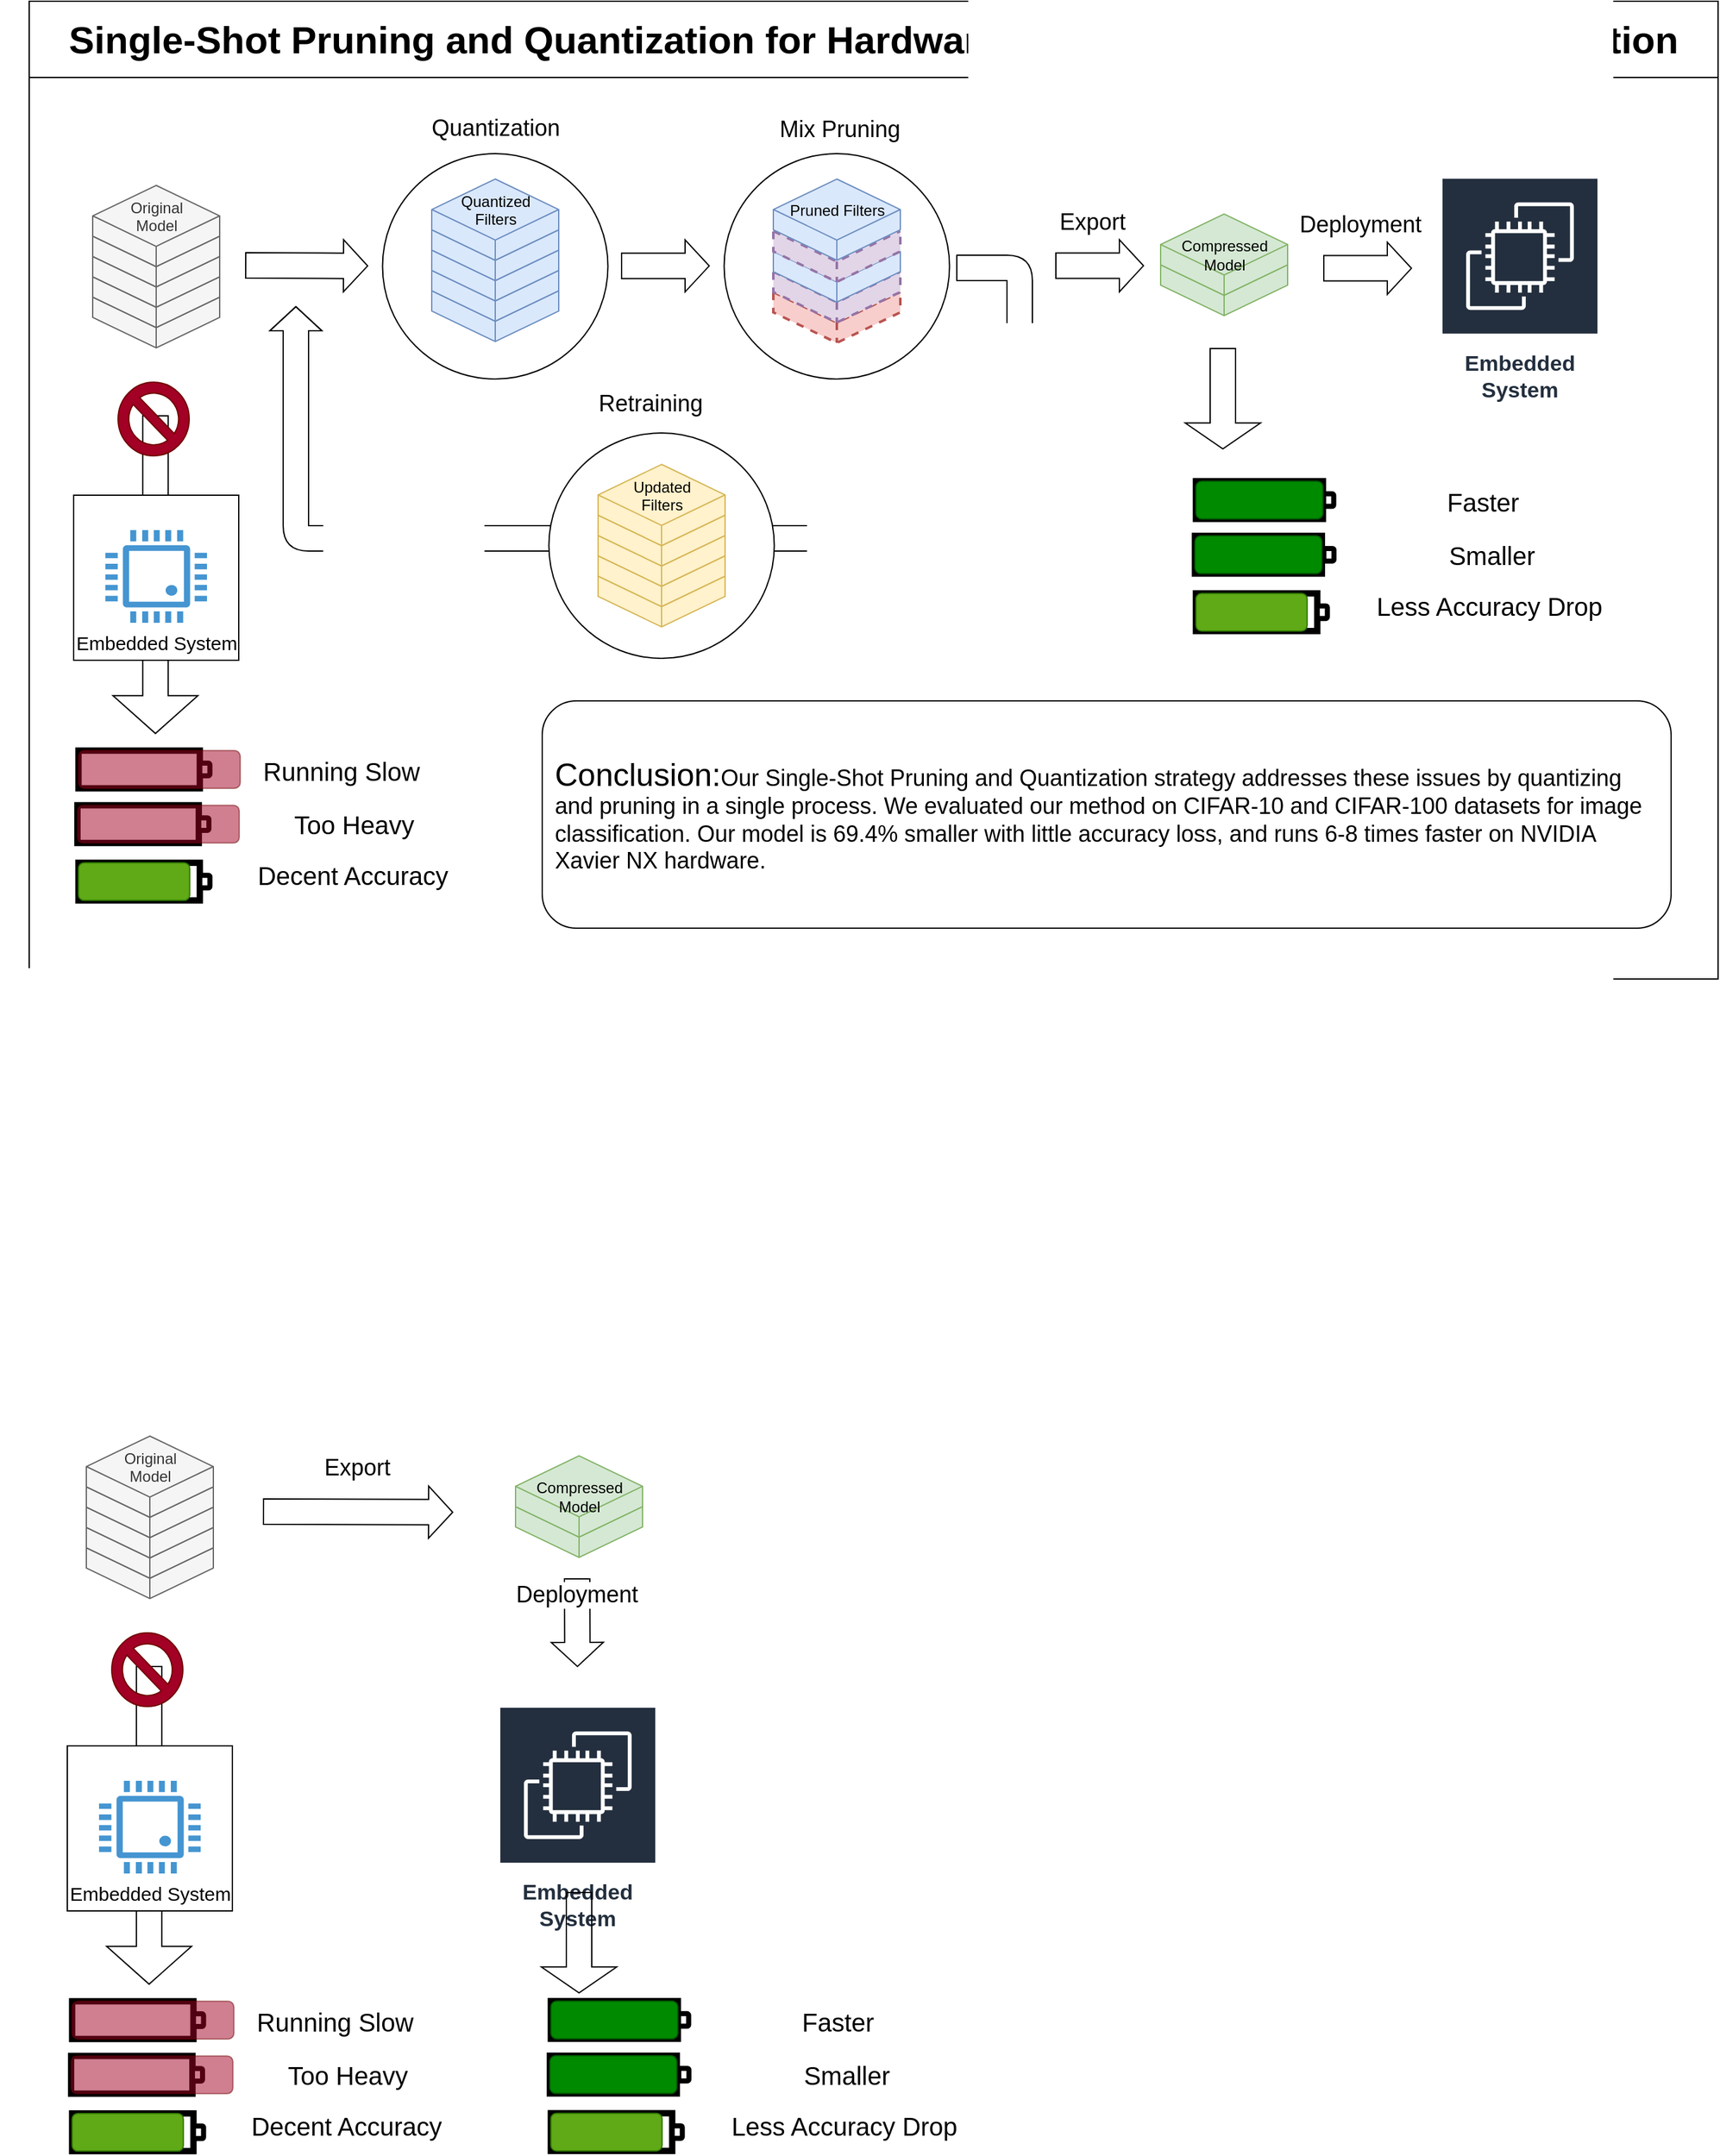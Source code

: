 <mxfile version="24.0.2" type="github">
  <diagram name="第 1 页" id="9iZRizX3N21t1pR2slK-">
    <mxGraphModel dx="2074" dy="1098" grid="1" gridSize="10" guides="1" tooltips="1" connect="1" arrows="1" fold="1" page="1" pageScale="1" pageWidth="827" pageHeight="1169" math="0" shadow="0">
      <root>
        <mxCell id="0" />
        <mxCell id="1" parent="0" />
        <mxCell id="0Aem7aCA6XUBFZICTMyG-1" value="&lt;font style=&quot;font-size: 30px;&quot;&gt;Single-Shot Pruning and Quantization for Hardware-friendly Neural Network Acceleration&lt;/font&gt;" style="swimlane;whiteSpace=wrap;html=1;startSize=60;" parent="1" vertex="1">
          <mxGeometry x="60" y="90" width="1330" height="770" as="geometry" />
        </mxCell>
        <mxCell id="0Aem7aCA6XUBFZICTMyG-242" value="" style="group" parent="0Aem7aCA6XUBFZICTMyG-1" vertex="1" connectable="0">
          <mxGeometry x="35" y="388" width="250" height="130" as="geometry" />
        </mxCell>
        <mxCell id="0Aem7aCA6XUBFZICTMyG-243" value="" style="shape=flexArrow;endArrow=classic;html=1;rounded=0;width=20;endWidth=45.882;endSize=9.588;" parent="0Aem7aCA6XUBFZICTMyG-242" edge="1">
          <mxGeometry width="50" height="50" relative="1" as="geometry">
            <mxPoint x="64.41" y="-62" as="sourcePoint" />
            <mxPoint x="64.41" y="189.176" as="targetPoint" />
          </mxGeometry>
        </mxCell>
        <mxCell id="0Aem7aCA6XUBFZICTMyG-241" value="" style="whiteSpace=wrap;html=1;aspect=fixed;" parent="0Aem7aCA6XUBFZICTMyG-242" vertex="1">
          <mxGeometry y="1" width="130" height="130" as="geometry" />
        </mxCell>
        <mxCell id="0Aem7aCA6XUBFZICTMyG-240" value="" style="pointerEvents=1;shadow=0;dashed=0;html=1;strokeColor=none;fillColor=#4495D1;labelPosition=center;verticalLabelPosition=bottom;verticalAlign=top;align=center;outlineConnect=0;shape=mxgraph.veeam.cpu;" parent="0Aem7aCA6XUBFZICTMyG-242" vertex="1">
          <mxGeometry x="25" y="28.5" width="80" height="73" as="geometry" />
        </mxCell>
        <mxCell id="NZ67qQm1h700fGDju7iO-1" value="&lt;font style=&quot;font-size: 15px;&quot;&gt;Embedded System&lt;/font&gt;" style="text;html=1;strokeColor=none;fillColor=none;align=center;verticalAlign=middle;whiteSpace=wrap;rounded=0;" parent="0Aem7aCA6XUBFZICTMyG-242" vertex="1">
          <mxGeometry x="-52.5" y="101.5" width="235" height="30" as="geometry" />
        </mxCell>
        <mxCell id="0Aem7aCA6XUBFZICTMyG-78" value="" style="ellipse;whiteSpace=wrap;html=1;aspect=fixed;" parent="0Aem7aCA6XUBFZICTMyG-1" vertex="1">
          <mxGeometry x="547.25" y="120" width="177.5" height="177.5" as="geometry" />
        </mxCell>
        <mxCell id="0Aem7aCA6XUBFZICTMyG-71" value="" style="html=1;shape=mxgraph.basic.isocube;isoAngle=15;fillColor=#f8cecc;strokeColor=#b85450;strokeWidth=2;dashed=1;" parent="0Aem7aCA6XUBFZICTMyG-1" vertex="1">
          <mxGeometry x="586" y="205" width="100" height="64" as="geometry" />
        </mxCell>
        <mxCell id="0Aem7aCA6XUBFZICTMyG-72" style="edgeStyle=orthogonalEdgeStyle;rounded=0;orthogonalLoop=1;jettySize=auto;html=1;exitX=0.5;exitY=1;exitDx=0;exitDy=0;exitPerimeter=0;fillColor=#dae8fc;strokeColor=#6c8ebf;" parent="0Aem7aCA6XUBFZICTMyG-1" source="0Aem7aCA6XUBFZICTMyG-71" target="0Aem7aCA6XUBFZICTMyG-71" edge="1">
          <mxGeometry relative="1" as="geometry" />
        </mxCell>
        <mxCell id="0Aem7aCA6XUBFZICTMyG-73" value="" style="html=1;shape=mxgraph.basic.isocube;isoAngle=15;fillColor=#e1d5e7;strokeColor=#9673a6;dashed=1;strokeWidth=2;" parent="0Aem7aCA6XUBFZICTMyG-1" vertex="1">
          <mxGeometry x="586" y="189" width="100" height="64" as="geometry" />
        </mxCell>
        <mxCell id="0Aem7aCA6XUBFZICTMyG-74" value="" style="html=1;shape=mxgraph.basic.isocube;isoAngle=15;fillColor=#dae8fc;strokeColor=#6c8ebf;" parent="0Aem7aCA6XUBFZICTMyG-1" vertex="1">
          <mxGeometry x="586" y="173" width="100" height="64" as="geometry" />
        </mxCell>
        <mxCell id="0Aem7aCA6XUBFZICTMyG-75" value="" style="html=1;shape=mxgraph.basic.isocube;isoAngle=15;fillColor=#e1d5e7;strokeColor=#9673a6;dashed=1;strokeWidth=2;" parent="0Aem7aCA6XUBFZICTMyG-1" vertex="1">
          <mxGeometry x="586" y="157" width="100" height="64" as="geometry" />
        </mxCell>
        <mxCell id="0Aem7aCA6XUBFZICTMyG-76" value="&lt;font color=&quot;#000000&quot;&gt;Pruned Filters&lt;br&gt;&lt;br&gt;&lt;/font&gt;" style="html=1;shape=mxgraph.basic.isocube;isoAngle=15;fillColor=#dae8fc;strokeColor=#6c8ebf;" parent="0Aem7aCA6XUBFZICTMyG-1" vertex="1">
          <mxGeometry x="586" y="140" width="100" height="64" as="geometry" />
        </mxCell>
        <mxCell id="0Aem7aCA6XUBFZICTMyG-77" value="" style="shape=flexArrow;endArrow=classic;html=1;rounded=0;width=20;" parent="0Aem7aCA6XUBFZICTMyG-1" edge="1">
          <mxGeometry width="50" height="50" relative="1" as="geometry">
            <mxPoint x="170" y="208" as="sourcePoint" />
            <mxPoint x="267" y="208.41" as="targetPoint" />
          </mxGeometry>
        </mxCell>
        <mxCell id="0Aem7aCA6XUBFZICTMyG-92" value="&lt;font style=&quot;font-size: 18px;&quot;&gt;Quantization&lt;/font&gt;" style="edgeLabel;html=1;align=center;verticalAlign=middle;resizable=0;points=[];" parent="0Aem7aCA6XUBFZICTMyG-77" vertex="1" connectable="0">
          <mxGeometry x="0.084" y="5" relative="1" as="geometry">
            <mxPoint x="144" y="-103" as="offset" />
          </mxGeometry>
        </mxCell>
        <mxCell id="0Aem7aCA6XUBFZICTMyG-79" value="" style="shape=flexArrow;endArrow=classic;html=1;rounded=0;width=20;" parent="0Aem7aCA6XUBFZICTMyG-1" edge="1">
          <mxGeometry width="50" height="50" relative="1" as="geometry">
            <mxPoint x="466" y="208.41" as="sourcePoint" />
            <mxPoint x="536" y="208.41" as="targetPoint" />
          </mxGeometry>
        </mxCell>
        <mxCell id="0Aem7aCA6XUBFZICTMyG-93" value="&lt;font style=&quot;font-size: 18px;&quot;&gt;Mix Pruning&lt;/font&gt;" style="edgeLabel;html=1;align=center;verticalAlign=middle;resizable=0;points=[];" parent="0Aem7aCA6XUBFZICTMyG-79" vertex="1" connectable="0">
          <mxGeometry x="-0.422" y="6" relative="1" as="geometry">
            <mxPoint x="152" y="-102" as="offset" />
          </mxGeometry>
        </mxCell>
        <mxCell id="0Aem7aCA6XUBFZICTMyG-81" value="" style="group" parent="0Aem7aCA6XUBFZICTMyG-1" vertex="1" connectable="0">
          <mxGeometry x="973" y="152" width="100" height="128" as="geometry" />
        </mxCell>
        <mxCell id="0Aem7aCA6XUBFZICTMyG-83" style="edgeStyle=orthogonalEdgeStyle;rounded=0;orthogonalLoop=1;jettySize=auto;html=1;exitX=0.5;exitY=1;exitDx=0;exitDy=0;exitPerimeter=0;fillColor=#d5e8d4;strokeColor=#82b366;" parent="0Aem7aCA6XUBFZICTMyG-81" edge="1">
          <mxGeometry relative="1" as="geometry">
            <mxPoint x="-32" y="111.55" as="sourcePoint" />
            <mxPoint x="-32" y="111.55" as="targetPoint" />
          </mxGeometry>
        </mxCell>
        <mxCell id="0Aem7aCA6XUBFZICTMyG-84" value="" style="html=1;shape=mxgraph.basic.isocube;isoAngle=15;fillColor=#d5e8d4;strokeColor=#82b366;" parent="0Aem7aCA6XUBFZICTMyG-81" vertex="1">
          <mxGeometry x="-82" y="31.55" width="100" height="64" as="geometry" />
        </mxCell>
        <mxCell id="0Aem7aCA6XUBFZICTMyG-85" value="&lt;font color=&quot;#000000&quot;&gt;Compressed&lt;br&gt;Model&lt;/font&gt;" style="html=1;shape=mxgraph.basic.isocube;isoAngle=15;fillColor=#d5e8d4;strokeColor=#82b366;" parent="0Aem7aCA6XUBFZICTMyG-81" vertex="1">
          <mxGeometry x="-82" y="15.55" width="100" height="64" as="geometry" />
        </mxCell>
        <mxCell id="0Aem7aCA6XUBFZICTMyG-90" value="" style="endArrow=classic;html=1;rounded=1;shape=flexArrow;strokeWidth=1;width=20;" parent="0Aem7aCA6XUBFZICTMyG-1" edge="1">
          <mxGeometry width="50" height="50" relative="1" as="geometry">
            <mxPoint x="730" y="210" as="sourcePoint" />
            <mxPoint x="210" y="240" as="targetPoint" />
            <Array as="points">
              <mxPoint x="780" y="210" />
              <mxPoint x="780" y="423" />
              <mxPoint x="510" y="423" />
              <mxPoint x="210" y="423" />
            </Array>
          </mxGeometry>
        </mxCell>
        <mxCell id="0Aem7aCA6XUBFZICTMyG-95" value="&lt;font style=&quot;font-size: 18px;&quot;&gt;Retraining&lt;/font&gt;" style="edgeLabel;html=1;align=center;verticalAlign=middle;resizable=0;points=[];" parent="0Aem7aCA6XUBFZICTMyG-90" vertex="1" connectable="0">
          <mxGeometry x="0.097" y="-5" relative="1" as="geometry">
            <mxPoint x="3" y="-101" as="offset" />
          </mxGeometry>
        </mxCell>
        <mxCell id="0Aem7aCA6XUBFZICTMyG-97" value="&lt;font style=&quot;font-size: 17px;&quot;&gt;Embedded System&lt;/font&gt;" style="sketch=0;outlineConnect=0;fontColor=#232F3E;gradientColor=none;strokeColor=#ffffff;fillColor=#232F3E;dashed=0;verticalLabelPosition=middle;verticalAlign=bottom;align=center;html=1;whiteSpace=wrap;fontSize=10;fontStyle=1;spacing=3;shape=mxgraph.aws4.productIcon;prIcon=mxgraph.aws4.ec2;" parent="0Aem7aCA6XUBFZICTMyG-1" vertex="1">
          <mxGeometry x="1112" y="138.75" width="124" height="181.25" as="geometry" />
        </mxCell>
        <mxCell id="0Aem7aCA6XUBFZICTMyG-113" value="" style="group" parent="0Aem7aCA6XUBFZICTMyG-1" vertex="1" connectable="0">
          <mxGeometry x="404" y="551" width="889" height="179" as="geometry" />
        </mxCell>
        <mxCell id="0Aem7aCA6XUBFZICTMyG-110" value="" style="rounded=1;whiteSpace=wrap;html=1;" parent="0Aem7aCA6XUBFZICTMyG-113" vertex="1">
          <mxGeometry width="889" height="179" as="geometry" />
        </mxCell>
        <mxCell id="0Aem7aCA6XUBFZICTMyG-112" value="&lt;div style=&quot;text-align: left;&quot;&gt;&lt;font style=&quot;background-color: initial; font-size: 25px;&quot;&gt;Conclusion:&lt;/font&gt;&lt;font style=&quot;background-color: initial;&quot;&gt;&lt;font style=&quot;font-size: 18px;&quot;&gt;Our Single-Shot Pruning and Quantization strategy addresses these issues by quantizing and pruning in a single process. We evaluated our method on CIFAR-10 and CIFAR-100 datasets for image classification. Our model is 69.4% smaller with little accuracy loss, and runs 6-8 times faster on NVIDIA Xavier NX hardware.&lt;/font&gt;&lt;/font&gt;&lt;/div&gt;" style="text;html=1;strokeColor=none;fillColor=none;align=center;verticalAlign=middle;whiteSpace=wrap;rounded=0;labelPosition=center;verticalLabelPosition=middle;spacing=2;" parent="0Aem7aCA6XUBFZICTMyG-113" vertex="1">
          <mxGeometry x="9" y="11.188" width="871" height="156.625" as="geometry" />
        </mxCell>
        <mxCell id="0Aem7aCA6XUBFZICTMyG-115" value="" style="group" parent="0Aem7aCA6XUBFZICTMyG-1" vertex="1" connectable="0">
          <mxGeometry x="278.25" y="120" width="177.5" height="177.5" as="geometry" />
        </mxCell>
        <mxCell id="0Aem7aCA6XUBFZICTMyG-38" value="" style="ellipse;whiteSpace=wrap;html=1;aspect=fixed;" parent="0Aem7aCA6XUBFZICTMyG-115" vertex="1">
          <mxGeometry width="177.5" height="177.5" as="geometry" />
        </mxCell>
        <mxCell id="0Aem7aCA6XUBFZICTMyG-65" value="" style="html=1;shape=mxgraph.basic.isocube;isoAngle=15;fillColor=#dae8fc;strokeColor=#6c8ebf;" parent="0Aem7aCA6XUBFZICTMyG-115" vertex="1">
          <mxGeometry x="38.75" y="84" width="100" height="64" as="geometry" />
        </mxCell>
        <mxCell id="0Aem7aCA6XUBFZICTMyG-66" style="edgeStyle=orthogonalEdgeStyle;rounded=0;orthogonalLoop=1;jettySize=auto;html=1;exitX=0.5;exitY=1;exitDx=0;exitDy=0;exitPerimeter=0;fillColor=#dae8fc;strokeColor=#6c8ebf;" parent="0Aem7aCA6XUBFZICTMyG-115" source="0Aem7aCA6XUBFZICTMyG-65" target="0Aem7aCA6XUBFZICTMyG-65" edge="1">
          <mxGeometry relative="1" as="geometry" />
        </mxCell>
        <mxCell id="0Aem7aCA6XUBFZICTMyG-67" value="" style="html=1;shape=mxgraph.basic.isocube;isoAngle=15;fillColor=#dae8fc;strokeColor=#6c8ebf;" parent="0Aem7aCA6XUBFZICTMyG-115" vertex="1">
          <mxGeometry x="38.75" y="68" width="100" height="64" as="geometry" />
        </mxCell>
        <mxCell id="0Aem7aCA6XUBFZICTMyG-68" value="" style="html=1;shape=mxgraph.basic.isocube;isoAngle=15;fillColor=#dae8fc;strokeColor=#6c8ebf;" parent="0Aem7aCA6XUBFZICTMyG-115" vertex="1">
          <mxGeometry x="38.75" y="52" width="100" height="64" as="geometry" />
        </mxCell>
        <mxCell id="0Aem7aCA6XUBFZICTMyG-69" value="" style="html=1;shape=mxgraph.basic.isocube;isoAngle=15;fillColor=#dae8fc;strokeColor=#6c8ebf;" parent="0Aem7aCA6XUBFZICTMyG-115" vertex="1">
          <mxGeometry x="38.75" y="36" width="100" height="64" as="geometry" />
        </mxCell>
        <mxCell id="0Aem7aCA6XUBFZICTMyG-70" value="&lt;font color=&quot;#000000&quot;&gt;Quantized&lt;br&gt;Filters&lt;br&gt;&lt;br&gt;&lt;/font&gt;" style="html=1;shape=mxgraph.basic.isocube;isoAngle=15;fillColor=#dae8fc;strokeColor=#6c8ebf;" parent="0Aem7aCA6XUBFZICTMyG-115" vertex="1">
          <mxGeometry x="38.75" y="20" width="100" height="64" as="geometry" />
        </mxCell>
        <mxCell id="0Aem7aCA6XUBFZICTMyG-131" value="" style="group;fontColor=#333333;fillColor=none;strokeColor=none;" parent="0Aem7aCA6XUBFZICTMyG-1" vertex="1" connectable="0">
          <mxGeometry x="50" y="145" width="100" height="128" as="geometry" />
        </mxCell>
        <mxCell id="0Aem7aCA6XUBFZICTMyG-132" value="" style="html=1;shape=mxgraph.basic.isocube;isoAngle=15;fontColor=#333333;fillColor=#f5f5f5;strokeColor=#666666;" parent="0Aem7aCA6XUBFZICTMyG-131" vertex="1">
          <mxGeometry y="64" width="100" height="64" as="geometry" />
        </mxCell>
        <mxCell id="0Aem7aCA6XUBFZICTMyG-133" style="edgeStyle=orthogonalEdgeStyle;rounded=0;orthogonalLoop=1;jettySize=auto;html=1;exitX=0.5;exitY=1;exitDx=0;exitDy=0;exitPerimeter=0;fontColor=#000000;fillColor=#f5f5f5;strokeColor=#666666;" parent="0Aem7aCA6XUBFZICTMyG-131" source="0Aem7aCA6XUBFZICTMyG-132" target="0Aem7aCA6XUBFZICTMyG-132" edge="1">
          <mxGeometry relative="1" as="geometry" />
        </mxCell>
        <mxCell id="0Aem7aCA6XUBFZICTMyG-134" value="" style="html=1;shape=mxgraph.basic.isocube;isoAngle=15;fontColor=#333333;fillColor=#f5f5f5;strokeColor=#666666;" parent="0Aem7aCA6XUBFZICTMyG-131" vertex="1">
          <mxGeometry y="48" width="100" height="64" as="geometry" />
        </mxCell>
        <mxCell id="0Aem7aCA6XUBFZICTMyG-135" value="" style="html=1;shape=mxgraph.basic.isocube;isoAngle=15;fontColor=#333333;fillColor=#f5f5f5;strokeColor=#666666;" parent="0Aem7aCA6XUBFZICTMyG-131" vertex="1">
          <mxGeometry y="32" width="100" height="64" as="geometry" />
        </mxCell>
        <mxCell id="0Aem7aCA6XUBFZICTMyG-136" value="" style="html=1;shape=mxgraph.basic.isocube;isoAngle=15;fontColor=#333333;fillColor=#f5f5f5;strokeColor=#666666;" parent="0Aem7aCA6XUBFZICTMyG-131" vertex="1">
          <mxGeometry y="16" width="100" height="64" as="geometry" />
        </mxCell>
        <mxCell id="0Aem7aCA6XUBFZICTMyG-137" value="Original&lt;br&gt;Model&lt;br&gt;&lt;br&gt;" style="html=1;shape=mxgraph.basic.isocube;isoAngle=15;fontColor=#333333;fillColor=#f5f5f5;strokeColor=#666666;" parent="0Aem7aCA6XUBFZICTMyG-131" vertex="1">
          <mxGeometry width="100" height="64" as="geometry" />
        </mxCell>
        <mxCell id="0Aem7aCA6XUBFZICTMyG-153" value="" style="shape=flexArrow;endArrow=classic;html=1;rounded=0;width=20;" parent="0Aem7aCA6XUBFZICTMyG-1" edge="1">
          <mxGeometry width="50" height="50" relative="1" as="geometry">
            <mxPoint x="808" y="208.29" as="sourcePoint" />
            <mxPoint x="878" y="208.29" as="targetPoint" />
          </mxGeometry>
        </mxCell>
        <mxCell id="0Aem7aCA6XUBFZICTMyG-157" value="&lt;font style=&quot;font-size: 18px;&quot;&gt;Export&lt;/font&gt;" style="edgeLabel;html=1;align=center;verticalAlign=middle;resizable=0;points=[];" parent="0Aem7aCA6XUBFZICTMyG-153" vertex="1" connectable="0">
          <mxGeometry x="0.11" y="9" relative="1" as="geometry">
            <mxPoint x="-10" y="-26" as="offset" />
          </mxGeometry>
        </mxCell>
        <mxCell id="0Aem7aCA6XUBFZICTMyG-197" value="" style="group" parent="0Aem7aCA6XUBFZICTMyG-1" vertex="1" connectable="0">
          <mxGeometry x="38" y="590.16" width="310" height="118" as="geometry" />
        </mxCell>
        <mxCell id="0Aem7aCA6XUBFZICTMyG-189" value="" style="group" parent="0Aem7aCA6XUBFZICTMyG-197" vertex="1" connectable="0">
          <mxGeometry y="43.044" width="167.204" height="29.686" as="geometry" />
        </mxCell>
        <mxCell id="0Aem7aCA6XUBFZICTMyG-190" value="" style="rounded=0;whiteSpace=wrap;html=1;strokeWidth=5;" parent="0Aem7aCA6XUBFZICTMyG-189" vertex="1">
          <mxGeometry width="95.545" height="29.686" as="geometry" />
        </mxCell>
        <mxCell id="0Aem7aCA6XUBFZICTMyG-191" value="" style="rounded=1;whiteSpace=wrap;html=1;strokeWidth=4;" parent="0Aem7aCA6XUBFZICTMyG-189" vertex="1">
          <mxGeometry x="95.545" y="9.895" width="7.962" height="9.895" as="geometry" />
        </mxCell>
        <mxCell id="0Aem7aCA6XUBFZICTMyG-192" value="" style="rounded=1;whiteSpace=wrap;html=1;fillColor=#a20025;strokeColor=#6F0000;fontColor=#ffffff;opacity=50;" parent="0Aem7aCA6XUBFZICTMyG-189" vertex="1">
          <mxGeometry width="127.393" height="29.686" as="geometry" />
        </mxCell>
        <mxCell id="0Aem7aCA6XUBFZICTMyG-178" value="" style="group" parent="0Aem7aCA6XUBFZICTMyG-197" vertex="1" connectable="0">
          <mxGeometry x="0.796" y="88.314" width="103.507" height="29.686" as="geometry" />
        </mxCell>
        <mxCell id="0Aem7aCA6XUBFZICTMyG-175" value="" style="rounded=0;whiteSpace=wrap;html=1;strokeWidth=5;" parent="0Aem7aCA6XUBFZICTMyG-178" vertex="1">
          <mxGeometry width="95.545" height="29.686" as="geometry" />
        </mxCell>
        <mxCell id="0Aem7aCA6XUBFZICTMyG-176" value="" style="rounded=1;whiteSpace=wrap;html=1;fillColor=#60a917;strokeColor=#2D7600;fontColor=#ffffff;" parent="0Aem7aCA6XUBFZICTMyG-178" vertex="1">
          <mxGeometry width="87.583" height="29.686" as="geometry" />
        </mxCell>
        <mxCell id="0Aem7aCA6XUBFZICTMyG-177" value="" style="rounded=1;whiteSpace=wrap;html=1;strokeWidth=4;" parent="0Aem7aCA6XUBFZICTMyG-178" vertex="1">
          <mxGeometry x="95.545" y="9.895" width="7.962" height="9.895" as="geometry" />
        </mxCell>
        <mxCell id="0Aem7aCA6XUBFZICTMyG-193" value="" style="group" parent="0Aem7aCA6XUBFZICTMyG-197" vertex="1" connectable="0">
          <mxGeometry x="0.796" width="296.204" height="34.84" as="geometry" />
        </mxCell>
        <mxCell id="0Aem7aCA6XUBFZICTMyG-194" value="" style="rounded=0;whiteSpace=wrap;html=1;strokeWidth=5;" parent="0Aem7aCA6XUBFZICTMyG-193" vertex="1">
          <mxGeometry width="95.545" height="29.686" as="geometry" />
        </mxCell>
        <mxCell id="0Aem7aCA6XUBFZICTMyG-195" value="" style="rounded=1;whiteSpace=wrap;html=1;strokeWidth=4;" parent="0Aem7aCA6XUBFZICTMyG-193" vertex="1">
          <mxGeometry x="95.545" y="9.895" width="7.962" height="9.895" as="geometry" />
        </mxCell>
        <mxCell id="0Aem7aCA6XUBFZICTMyG-196" value="" style="rounded=1;whiteSpace=wrap;html=1;fillColor=#a20025;strokeColor=#6F0000;fontColor=#ffffff;opacity=50;" parent="0Aem7aCA6XUBFZICTMyG-193" vertex="1">
          <mxGeometry width="127.393" height="29.686" as="geometry" />
        </mxCell>
        <mxCell id="0Aem7aCA6XUBFZICTMyG-198" value="" style="group" parent="0Aem7aCA6XUBFZICTMyG-193" vertex="1" connectable="0">
          <mxGeometry x="147.204" y="-5.16" width="149" height="40" as="geometry" />
        </mxCell>
        <mxCell id="0Aem7aCA6XUBFZICTMyG-200" value="&lt;font style=&quot;font-size: 20px;&quot;&gt;Running Slow&lt;/font&gt;" style="text;html=1;strokeColor=none;fillColor=none;align=center;verticalAlign=middle;whiteSpace=wrap;rounded=0;" parent="0Aem7aCA6XUBFZICTMyG-198" vertex="1">
          <mxGeometry x="-10" y="5.66" width="140" height="30" as="geometry" />
        </mxCell>
        <mxCell id="0Aem7aCA6XUBFZICTMyG-211" value="&lt;span style=&quot;font-size: 20px;&quot;&gt;Too Heavy&lt;/span&gt;" style="text;html=1;strokeColor=none;fillColor=none;align=center;verticalAlign=middle;whiteSpace=wrap;rounded=0;" parent="0Aem7aCA6XUBFZICTMyG-197" vertex="1">
          <mxGeometry x="148" y="43.04" width="140" height="30" as="geometry" />
        </mxCell>
        <mxCell id="0Aem7aCA6XUBFZICTMyG-212" value="&lt;font style=&quot;font-size: 20px;&quot;&gt;Decent Accuracy&lt;/font&gt;" style="text;html=1;strokeColor=none;fillColor=none;align=center;verticalAlign=middle;whiteSpace=wrap;rounded=0;" parent="0Aem7aCA6XUBFZICTMyG-197" vertex="1">
          <mxGeometry x="136" y="83" width="162" height="30" as="geometry" />
        </mxCell>
        <mxCell id="0Aem7aCA6XUBFZICTMyG-250" value="" style="verticalLabelPosition=bottom;verticalAlign=top;html=1;shape=mxgraph.basic.no_symbol;fillColor=#a20025;fontColor=#ffffff;strokeColor=#6F0000;" parent="0Aem7aCA6XUBFZICTMyG-1" vertex="1">
          <mxGeometry x="70" y="300" width="56" height="58" as="geometry" />
        </mxCell>
        <mxCell id="0Aem7aCA6XUBFZICTMyG-252" value="" style="shape=flexArrow;endArrow=classic;html=1;rounded=0;width=20;endWidth=38.261;endSize=6.461;" parent="0Aem7aCA6XUBFZICTMyG-1" edge="1">
          <mxGeometry width="50" height="50" relative="1" as="geometry">
            <mxPoint x="940" y="273" as="sourcePoint" />
            <mxPoint x="940" y="353" as="targetPoint" />
          </mxGeometry>
        </mxCell>
        <mxCell id="0Aem7aCA6XUBFZICTMyG-222" value="" style="group" parent="0Aem7aCA6XUBFZICTMyG-1" vertex="1" connectable="0">
          <mxGeometry x="918" y="378" width="320" height="118" as="geometry" />
        </mxCell>
        <mxCell id="0Aem7aCA6XUBFZICTMyG-223" value="" style="group" parent="0Aem7aCA6XUBFZICTMyG-222" vertex="1" connectable="0">
          <mxGeometry y="43.044" width="167.204" height="29.69" as="geometry" />
        </mxCell>
        <mxCell id="0Aem7aCA6XUBFZICTMyG-224" value="" style="rounded=0;whiteSpace=wrap;html=1;strokeWidth=5;" parent="0Aem7aCA6XUBFZICTMyG-223" vertex="1">
          <mxGeometry width="100" height="29.69" as="geometry" />
        </mxCell>
        <mxCell id="0Aem7aCA6XUBFZICTMyG-225" value="" style="rounded=1;whiteSpace=wrap;html=1;strokeWidth=4;" parent="0Aem7aCA6XUBFZICTMyG-223" vertex="1">
          <mxGeometry x="101.545" y="9.895" width="7.962" height="9.895" as="geometry" />
        </mxCell>
        <mxCell id="0Aem7aCA6XUBFZICTMyG-226" value="" style="rounded=1;whiteSpace=wrap;html=1;fillColor=#008a00;strokeColor=#005700;fontColor=#ffffff;" parent="0Aem7aCA6XUBFZICTMyG-223" vertex="1">
          <mxGeometry width="100" height="29.69" as="geometry" />
        </mxCell>
        <mxCell id="0Aem7aCA6XUBFZICTMyG-227" value="" style="group" parent="0Aem7aCA6XUBFZICTMyG-222" vertex="1" connectable="0">
          <mxGeometry x="0.796" y="88.314" width="103.507" height="29.686" as="geometry" />
        </mxCell>
        <mxCell id="0Aem7aCA6XUBFZICTMyG-228" value="" style="rounded=0;whiteSpace=wrap;html=1;strokeWidth=5;" parent="0Aem7aCA6XUBFZICTMyG-227" vertex="1">
          <mxGeometry width="95.545" height="29.686" as="geometry" />
        </mxCell>
        <mxCell id="0Aem7aCA6XUBFZICTMyG-229" value="" style="rounded=1;whiteSpace=wrap;html=1;fillColor=#60a917;strokeColor=#2D7600;fontColor=#ffffff;" parent="0Aem7aCA6XUBFZICTMyG-227" vertex="1">
          <mxGeometry width="87.583" height="29.686" as="geometry" />
        </mxCell>
        <mxCell id="0Aem7aCA6XUBFZICTMyG-230" value="" style="rounded=1;whiteSpace=wrap;html=1;strokeWidth=4;" parent="0Aem7aCA6XUBFZICTMyG-227" vertex="1">
          <mxGeometry x="95.545" y="9.895" width="7.962" height="9.895" as="geometry" />
        </mxCell>
        <mxCell id="0Aem7aCA6XUBFZICTMyG-231" value="" style="group" parent="0Aem7aCA6XUBFZICTMyG-222" vertex="1" connectable="0">
          <mxGeometry x="0.796" width="296.204" height="34.84" as="geometry" />
        </mxCell>
        <mxCell id="0Aem7aCA6XUBFZICTMyG-232" value="" style="rounded=0;whiteSpace=wrap;html=1;strokeWidth=5;" parent="0Aem7aCA6XUBFZICTMyG-231" vertex="1">
          <mxGeometry width="100" height="29.69" as="geometry" />
        </mxCell>
        <mxCell id="0Aem7aCA6XUBFZICTMyG-233" value="" style="rounded=1;whiteSpace=wrap;html=1;strokeWidth=4;" parent="0Aem7aCA6XUBFZICTMyG-231" vertex="1">
          <mxGeometry x="100.545" y="9.895" width="7.962" height="9.895" as="geometry" />
        </mxCell>
        <mxCell id="0Aem7aCA6XUBFZICTMyG-234" value="" style="rounded=1;whiteSpace=wrap;html=1;fillColor=#008a00;strokeColor=#005700;fontColor=#ffffff;" parent="0Aem7aCA6XUBFZICTMyG-231" vertex="1">
          <mxGeometry width="100" height="29.69" as="geometry" />
        </mxCell>
        <mxCell id="0Aem7aCA6XUBFZICTMyG-235" value="" style="group" parent="0Aem7aCA6XUBFZICTMyG-231" vertex="1" connectable="0">
          <mxGeometry x="147.204" y="-5.16" width="149" height="40" as="geometry" />
        </mxCell>
        <mxCell id="0Aem7aCA6XUBFZICTMyG-236" value="&lt;font style=&quot;font-size: 20px;&quot;&gt;Faster&lt;/font&gt;" style="text;html=1;strokeColor=none;fillColor=none;align=center;verticalAlign=middle;whiteSpace=wrap;rounded=0;" parent="0Aem7aCA6XUBFZICTMyG-235" vertex="1">
          <mxGeometry x="9" y="5.66" width="140" height="30" as="geometry" />
        </mxCell>
        <mxCell id="0Aem7aCA6XUBFZICTMyG-237" value="&lt;span style=&quot;font-size: 20px;&quot;&gt;Smaller&lt;/span&gt;" style="text;html=1;strokeColor=none;fillColor=none;align=center;verticalAlign=middle;whiteSpace=wrap;rounded=0;" parent="0Aem7aCA6XUBFZICTMyG-222" vertex="1">
          <mxGeometry x="164" y="43.04" width="140" height="30" as="geometry" />
        </mxCell>
        <mxCell id="0Aem7aCA6XUBFZICTMyG-238" value="&lt;font style=&quot;font-size: 20px;&quot;&gt;Less Accuracy Drop&lt;/font&gt;" style="text;html=1;strokeColor=none;fillColor=none;align=center;verticalAlign=middle;whiteSpace=wrap;rounded=0;" parent="0Aem7aCA6XUBFZICTMyG-222" vertex="1">
          <mxGeometry x="140" y="83" width="184" height="30" as="geometry" />
        </mxCell>
        <mxCell id="0Aem7aCA6XUBFZICTMyG-116" value="" style="group" parent="1" vertex="1" connectable="0">
          <mxGeometry x="469.25" y="430" width="177.5" height="177.5" as="geometry" />
        </mxCell>
        <mxCell id="0Aem7aCA6XUBFZICTMyG-117" value="" style="ellipse;whiteSpace=wrap;html=1;aspect=fixed;" parent="0Aem7aCA6XUBFZICTMyG-116" vertex="1">
          <mxGeometry width="177.5" height="177.5" as="geometry" />
        </mxCell>
        <mxCell id="0Aem7aCA6XUBFZICTMyG-119" style="edgeStyle=orthogonalEdgeStyle;rounded=0;orthogonalLoop=1;jettySize=auto;html=1;exitX=0.5;exitY=1;exitDx=0;exitDy=0;exitPerimeter=0;fillColor=#dae8fc;strokeColor=#6c8ebf;" parent="0Aem7aCA6XUBFZICTMyG-116" edge="1">
          <mxGeometry relative="1" as="geometry">
            <mxPoint x="88.75" y="148" as="sourcePoint" />
            <mxPoint x="88.75" y="148" as="targetPoint" />
          </mxGeometry>
        </mxCell>
        <mxCell id="0Aem7aCA6XUBFZICTMyG-124" value="" style="group" parent="0Aem7aCA6XUBFZICTMyG-116" vertex="1" connectable="0">
          <mxGeometry x="38.75" y="24.75" width="100" height="128" as="geometry" />
        </mxCell>
        <mxCell id="0Aem7aCA6XUBFZICTMyG-125" value="" style="html=1;shape=mxgraph.basic.isocube;isoAngle=15;fillColor=#fff2cc;strokeColor=#d6b656;" parent="0Aem7aCA6XUBFZICTMyG-124" vertex="1">
          <mxGeometry y="64" width="100" height="64" as="geometry" />
        </mxCell>
        <mxCell id="0Aem7aCA6XUBFZICTMyG-126" style="edgeStyle=orthogonalEdgeStyle;rounded=0;orthogonalLoop=1;jettySize=auto;html=1;exitX=0.5;exitY=1;exitDx=0;exitDy=0;exitPerimeter=0;fillColor=#fff2cc;strokeColor=#d6b656;" parent="0Aem7aCA6XUBFZICTMyG-124" source="0Aem7aCA6XUBFZICTMyG-125" target="0Aem7aCA6XUBFZICTMyG-125" edge="1">
          <mxGeometry relative="1" as="geometry" />
        </mxCell>
        <mxCell id="0Aem7aCA6XUBFZICTMyG-127" value="" style="html=1;shape=mxgraph.basic.isocube;isoAngle=15;fillColor=#fff2cc;strokeColor=#d6b656;" parent="0Aem7aCA6XUBFZICTMyG-124" vertex="1">
          <mxGeometry y="48" width="100" height="64" as="geometry" />
        </mxCell>
        <mxCell id="0Aem7aCA6XUBFZICTMyG-128" value="" style="html=1;shape=mxgraph.basic.isocube;isoAngle=15;fillColor=#fff2cc;strokeColor=#d6b656;" parent="0Aem7aCA6XUBFZICTMyG-124" vertex="1">
          <mxGeometry y="32" width="100" height="64" as="geometry" />
        </mxCell>
        <mxCell id="0Aem7aCA6XUBFZICTMyG-129" value="" style="html=1;shape=mxgraph.basic.isocube;isoAngle=15;fillColor=#fff2cc;strokeColor=#d6b656;" parent="0Aem7aCA6XUBFZICTMyG-124" vertex="1">
          <mxGeometry y="16" width="100" height="64" as="geometry" />
        </mxCell>
        <mxCell id="0Aem7aCA6XUBFZICTMyG-130" value="&lt;font color=&quot;#000000&quot;&gt;Updated&lt;br&gt;Filters&lt;br&gt;&lt;br&gt;&lt;/font&gt;" style="html=1;shape=mxgraph.basic.isocube;isoAngle=15;fillColor=#fff2cc;strokeColor=#d6b656;" parent="0Aem7aCA6XUBFZICTMyG-124" vertex="1">
          <mxGeometry width="100" height="64" as="geometry" />
        </mxCell>
        <mxCell id="0Aem7aCA6XUBFZICTMyG-158" value="" style="shape=flexArrow;endArrow=classic;html=1;rounded=0;width=20;" parent="1" edge="1">
          <mxGeometry width="50" height="50" relative="1" as="geometry">
            <mxPoint x="1079" y="300.29" as="sourcePoint" />
            <mxPoint x="1149" y="300.29" as="targetPoint" />
          </mxGeometry>
        </mxCell>
        <mxCell id="0Aem7aCA6XUBFZICTMyG-159" value="&lt;font style=&quot;font-size: 18px;&quot;&gt;Deployment&lt;/font&gt;" style="edgeLabel;html=1;align=center;verticalAlign=middle;resizable=0;points=[];" parent="0Aem7aCA6XUBFZICTMyG-158" vertex="1" connectable="0">
          <mxGeometry x="0.11" y="9" relative="1" as="geometry">
            <mxPoint x="-10" y="-26" as="offset" />
          </mxGeometry>
        </mxCell>
        <mxCell id="7qR5nqcnndsFD5MuO33U-1" value="" style="group" vertex="1" connectable="0" parent="1">
          <mxGeometry x="90" y="1463" width="250" height="130" as="geometry" />
        </mxCell>
        <mxCell id="7qR5nqcnndsFD5MuO33U-2" value="" style="shape=flexArrow;endArrow=classic;html=1;rounded=0;width=20;endWidth=45.882;endSize=9.588;" edge="1" parent="7qR5nqcnndsFD5MuO33U-1">
          <mxGeometry width="50" height="50" relative="1" as="geometry">
            <mxPoint x="64.41" y="-62" as="sourcePoint" />
            <mxPoint x="64.41" y="189.176" as="targetPoint" />
          </mxGeometry>
        </mxCell>
        <mxCell id="7qR5nqcnndsFD5MuO33U-3" value="" style="whiteSpace=wrap;html=1;aspect=fixed;" vertex="1" parent="7qR5nqcnndsFD5MuO33U-1">
          <mxGeometry y="1" width="130" height="130" as="geometry" />
        </mxCell>
        <mxCell id="7qR5nqcnndsFD5MuO33U-4" value="" style="pointerEvents=1;shadow=0;dashed=0;html=1;strokeColor=none;fillColor=#4495D1;labelPosition=center;verticalLabelPosition=bottom;verticalAlign=top;align=center;outlineConnect=0;shape=mxgraph.veeam.cpu;" vertex="1" parent="7qR5nqcnndsFD5MuO33U-1">
          <mxGeometry x="25" y="28.5" width="80" height="73" as="geometry" />
        </mxCell>
        <mxCell id="7qR5nqcnndsFD5MuO33U-5" value="&lt;font style=&quot;font-size: 15px;&quot;&gt;Embedded System&lt;/font&gt;" style="text;html=1;strokeColor=none;fillColor=none;align=center;verticalAlign=middle;whiteSpace=wrap;rounded=0;" vertex="1" parent="7qR5nqcnndsFD5MuO33U-1">
          <mxGeometry x="-52.5" y="101.5" width="235" height="30" as="geometry" />
        </mxCell>
        <mxCell id="7qR5nqcnndsFD5MuO33U-8" value="" style="group;fontColor=#333333;fillColor=none;strokeColor=none;" vertex="1" connectable="0" parent="1">
          <mxGeometry x="105" y="1220" width="100" height="128" as="geometry" />
        </mxCell>
        <mxCell id="7qR5nqcnndsFD5MuO33U-9" value="" style="html=1;shape=mxgraph.basic.isocube;isoAngle=15;fontColor=#333333;fillColor=#f5f5f5;strokeColor=#666666;" vertex="1" parent="7qR5nqcnndsFD5MuO33U-8">
          <mxGeometry y="64" width="100" height="64" as="geometry" />
        </mxCell>
        <mxCell id="7qR5nqcnndsFD5MuO33U-10" style="edgeStyle=orthogonalEdgeStyle;rounded=0;orthogonalLoop=1;jettySize=auto;html=1;exitX=0.5;exitY=1;exitDx=0;exitDy=0;exitPerimeter=0;fontColor=#000000;fillColor=#f5f5f5;strokeColor=#666666;" edge="1" parent="7qR5nqcnndsFD5MuO33U-8" source="7qR5nqcnndsFD5MuO33U-9" target="7qR5nqcnndsFD5MuO33U-9">
          <mxGeometry relative="1" as="geometry" />
        </mxCell>
        <mxCell id="7qR5nqcnndsFD5MuO33U-11" value="" style="html=1;shape=mxgraph.basic.isocube;isoAngle=15;fontColor=#333333;fillColor=#f5f5f5;strokeColor=#666666;" vertex="1" parent="7qR5nqcnndsFD5MuO33U-8">
          <mxGeometry y="48" width="100" height="64" as="geometry" />
        </mxCell>
        <mxCell id="7qR5nqcnndsFD5MuO33U-12" value="" style="html=1;shape=mxgraph.basic.isocube;isoAngle=15;fontColor=#333333;fillColor=#f5f5f5;strokeColor=#666666;" vertex="1" parent="7qR5nqcnndsFD5MuO33U-8">
          <mxGeometry y="32" width="100" height="64" as="geometry" />
        </mxCell>
        <mxCell id="7qR5nqcnndsFD5MuO33U-13" value="" style="html=1;shape=mxgraph.basic.isocube;isoAngle=15;fontColor=#333333;fillColor=#f5f5f5;strokeColor=#666666;" vertex="1" parent="7qR5nqcnndsFD5MuO33U-8">
          <mxGeometry y="16" width="100" height="64" as="geometry" />
        </mxCell>
        <mxCell id="7qR5nqcnndsFD5MuO33U-14" value="Original&lt;br&gt;Model&lt;br&gt;&lt;br&gt;" style="html=1;shape=mxgraph.basic.isocube;isoAngle=15;fontColor=#333333;fillColor=#f5f5f5;strokeColor=#666666;" vertex="1" parent="7qR5nqcnndsFD5MuO33U-8">
          <mxGeometry width="100" height="64" as="geometry" />
        </mxCell>
        <mxCell id="7qR5nqcnndsFD5MuO33U-15" value="" style="group" vertex="1" connectable="0" parent="1">
          <mxGeometry x="93" y="1665.16" width="310" height="118" as="geometry" />
        </mxCell>
        <mxCell id="7qR5nqcnndsFD5MuO33U-16" value="" style="group" vertex="1" connectable="0" parent="7qR5nqcnndsFD5MuO33U-15">
          <mxGeometry y="43.044" width="167.204" height="29.686" as="geometry" />
        </mxCell>
        <mxCell id="7qR5nqcnndsFD5MuO33U-17" value="" style="rounded=0;whiteSpace=wrap;html=1;strokeWidth=5;" vertex="1" parent="7qR5nqcnndsFD5MuO33U-16">
          <mxGeometry width="95.545" height="29.686" as="geometry" />
        </mxCell>
        <mxCell id="7qR5nqcnndsFD5MuO33U-18" value="" style="rounded=1;whiteSpace=wrap;html=1;strokeWidth=4;" vertex="1" parent="7qR5nqcnndsFD5MuO33U-16">
          <mxGeometry x="95.545" y="9.895" width="7.962" height="9.895" as="geometry" />
        </mxCell>
        <mxCell id="7qR5nqcnndsFD5MuO33U-19" value="" style="rounded=1;whiteSpace=wrap;html=1;fillColor=#a20025;strokeColor=#6F0000;fontColor=#ffffff;opacity=50;" vertex="1" parent="7qR5nqcnndsFD5MuO33U-16">
          <mxGeometry width="127.393" height="29.686" as="geometry" />
        </mxCell>
        <mxCell id="7qR5nqcnndsFD5MuO33U-20" value="" style="group" vertex="1" connectable="0" parent="7qR5nqcnndsFD5MuO33U-15">
          <mxGeometry x="0.796" y="88.314" width="103.507" height="29.686" as="geometry" />
        </mxCell>
        <mxCell id="7qR5nqcnndsFD5MuO33U-21" value="" style="rounded=0;whiteSpace=wrap;html=1;strokeWidth=5;" vertex="1" parent="7qR5nqcnndsFD5MuO33U-20">
          <mxGeometry width="95.545" height="29.686" as="geometry" />
        </mxCell>
        <mxCell id="7qR5nqcnndsFD5MuO33U-22" value="" style="rounded=1;whiteSpace=wrap;html=1;fillColor=#60a917;strokeColor=#2D7600;fontColor=#ffffff;" vertex="1" parent="7qR5nqcnndsFD5MuO33U-20">
          <mxGeometry width="87.583" height="29.686" as="geometry" />
        </mxCell>
        <mxCell id="7qR5nqcnndsFD5MuO33U-23" value="" style="rounded=1;whiteSpace=wrap;html=1;strokeWidth=4;" vertex="1" parent="7qR5nqcnndsFD5MuO33U-20">
          <mxGeometry x="95.545" y="9.895" width="7.962" height="9.895" as="geometry" />
        </mxCell>
        <mxCell id="7qR5nqcnndsFD5MuO33U-24" value="" style="group" vertex="1" connectable="0" parent="7qR5nqcnndsFD5MuO33U-15">
          <mxGeometry x="0.796" width="296.204" height="34.84" as="geometry" />
        </mxCell>
        <mxCell id="7qR5nqcnndsFD5MuO33U-25" value="" style="rounded=0;whiteSpace=wrap;html=1;strokeWidth=5;" vertex="1" parent="7qR5nqcnndsFD5MuO33U-24">
          <mxGeometry width="95.545" height="29.686" as="geometry" />
        </mxCell>
        <mxCell id="7qR5nqcnndsFD5MuO33U-26" value="" style="rounded=1;whiteSpace=wrap;html=1;strokeWidth=4;" vertex="1" parent="7qR5nqcnndsFD5MuO33U-24">
          <mxGeometry x="95.545" y="9.895" width="7.962" height="9.895" as="geometry" />
        </mxCell>
        <mxCell id="7qR5nqcnndsFD5MuO33U-27" value="" style="rounded=1;whiteSpace=wrap;html=1;fillColor=#a20025;strokeColor=#6F0000;fontColor=#ffffff;opacity=50;" vertex="1" parent="7qR5nqcnndsFD5MuO33U-24">
          <mxGeometry width="127.393" height="29.686" as="geometry" />
        </mxCell>
        <mxCell id="7qR5nqcnndsFD5MuO33U-28" value="" style="group" vertex="1" connectable="0" parent="7qR5nqcnndsFD5MuO33U-24">
          <mxGeometry x="147.204" y="-5.16" width="149" height="40" as="geometry" />
        </mxCell>
        <mxCell id="7qR5nqcnndsFD5MuO33U-29" value="&lt;font style=&quot;font-size: 20px;&quot;&gt;Running Slow&lt;/font&gt;" style="text;html=1;strokeColor=none;fillColor=none;align=center;verticalAlign=middle;whiteSpace=wrap;rounded=0;" vertex="1" parent="7qR5nqcnndsFD5MuO33U-28">
          <mxGeometry x="-10" y="5.66" width="140" height="30" as="geometry" />
        </mxCell>
        <mxCell id="7qR5nqcnndsFD5MuO33U-30" value="&lt;span style=&quot;font-size: 20px;&quot;&gt;Too Heavy&lt;/span&gt;" style="text;html=1;strokeColor=none;fillColor=none;align=center;verticalAlign=middle;whiteSpace=wrap;rounded=0;" vertex="1" parent="7qR5nqcnndsFD5MuO33U-15">
          <mxGeometry x="148" y="43.04" width="140" height="30" as="geometry" />
        </mxCell>
        <mxCell id="7qR5nqcnndsFD5MuO33U-31" value="&lt;font style=&quot;font-size: 20px;&quot;&gt;Decent Accuracy&lt;/font&gt;" style="text;html=1;strokeColor=none;fillColor=none;align=center;verticalAlign=middle;whiteSpace=wrap;rounded=0;" vertex="1" parent="7qR5nqcnndsFD5MuO33U-15">
          <mxGeometry x="136" y="83" width="162" height="30" as="geometry" />
        </mxCell>
        <mxCell id="7qR5nqcnndsFD5MuO33U-32" value="" style="verticalLabelPosition=bottom;verticalAlign=top;html=1;shape=mxgraph.basic.no_symbol;fillColor=#a20025;fontColor=#ffffff;strokeColor=#6F0000;" vertex="1" parent="1">
          <mxGeometry x="125" y="1375" width="56" height="58" as="geometry" />
        </mxCell>
        <mxCell id="7qR5nqcnndsFD5MuO33U-33" value="" style="group" vertex="1" connectable="0" parent="1">
          <mxGeometry x="525" y="1220" width="100" height="128" as="geometry" />
        </mxCell>
        <mxCell id="7qR5nqcnndsFD5MuO33U-34" style="edgeStyle=orthogonalEdgeStyle;rounded=0;orthogonalLoop=1;jettySize=auto;html=1;exitX=0.5;exitY=1;exitDx=0;exitDy=0;exitPerimeter=0;fillColor=#d5e8d4;strokeColor=#82b366;" edge="1" parent="7qR5nqcnndsFD5MuO33U-33">
          <mxGeometry relative="1" as="geometry">
            <mxPoint x="-32" y="111.55" as="sourcePoint" />
            <mxPoint x="-32" y="111.55" as="targetPoint" />
          </mxGeometry>
        </mxCell>
        <mxCell id="7qR5nqcnndsFD5MuO33U-35" value="" style="html=1;shape=mxgraph.basic.isocube;isoAngle=15;fillColor=#d5e8d4;strokeColor=#82b366;" vertex="1" parent="7qR5nqcnndsFD5MuO33U-33">
          <mxGeometry x="-82" y="31.55" width="100" height="64" as="geometry" />
        </mxCell>
        <mxCell id="7qR5nqcnndsFD5MuO33U-36" value="&lt;font color=&quot;#000000&quot;&gt;Compressed&lt;br&gt;Model&lt;/font&gt;" style="html=1;shape=mxgraph.basic.isocube;isoAngle=15;fillColor=#d5e8d4;strokeColor=#82b366;" vertex="1" parent="7qR5nqcnndsFD5MuO33U-33">
          <mxGeometry x="-82" y="15.55" width="100" height="64" as="geometry" />
        </mxCell>
        <mxCell id="7qR5nqcnndsFD5MuO33U-37" value="&lt;font style=&quot;font-size: 17px;&quot;&gt;Embedded System&lt;/font&gt;" style="sketch=0;outlineConnect=0;fontColor=#232F3E;gradientColor=none;strokeColor=#ffffff;fillColor=#232F3E;dashed=0;verticalLabelPosition=middle;verticalAlign=bottom;align=center;html=1;whiteSpace=wrap;fontSize=10;fontStyle=1;spacing=3;shape=mxgraph.aws4.productIcon;prIcon=mxgraph.aws4.ec2;" vertex="1" parent="1">
          <mxGeometry x="430" y="1433" width="124" height="181.25" as="geometry" />
        </mxCell>
        <mxCell id="7qR5nqcnndsFD5MuO33U-38" value="" style="shape=flexArrow;endArrow=classic;html=1;rounded=0;width=20;endWidth=38.261;endSize=6.461;" edge="1" parent="1">
          <mxGeometry width="50" height="50" relative="1" as="geometry">
            <mxPoint x="493" y="1579" as="sourcePoint" />
            <mxPoint x="493" y="1659" as="targetPoint" />
          </mxGeometry>
        </mxCell>
        <mxCell id="7qR5nqcnndsFD5MuO33U-39" value="" style="group" vertex="1" connectable="0" parent="1">
          <mxGeometry x="470" y="1665" width="320" height="118" as="geometry" />
        </mxCell>
        <mxCell id="7qR5nqcnndsFD5MuO33U-40" value="" style="group" vertex="1" connectable="0" parent="7qR5nqcnndsFD5MuO33U-39">
          <mxGeometry y="43.044" width="167.204" height="29.69" as="geometry" />
        </mxCell>
        <mxCell id="7qR5nqcnndsFD5MuO33U-41" value="" style="rounded=0;whiteSpace=wrap;html=1;strokeWidth=5;" vertex="1" parent="7qR5nqcnndsFD5MuO33U-40">
          <mxGeometry width="100" height="29.69" as="geometry" />
        </mxCell>
        <mxCell id="7qR5nqcnndsFD5MuO33U-42" value="" style="rounded=1;whiteSpace=wrap;html=1;strokeWidth=4;" vertex="1" parent="7qR5nqcnndsFD5MuO33U-40">
          <mxGeometry x="101.545" y="9.895" width="7.962" height="9.895" as="geometry" />
        </mxCell>
        <mxCell id="7qR5nqcnndsFD5MuO33U-43" value="" style="rounded=1;whiteSpace=wrap;html=1;fillColor=#008a00;strokeColor=#005700;fontColor=#ffffff;" vertex="1" parent="7qR5nqcnndsFD5MuO33U-40">
          <mxGeometry width="100" height="29.69" as="geometry" />
        </mxCell>
        <mxCell id="7qR5nqcnndsFD5MuO33U-44" value="" style="group" vertex="1" connectable="0" parent="7qR5nqcnndsFD5MuO33U-39">
          <mxGeometry x="0.796" y="88.314" width="103.507" height="29.686" as="geometry" />
        </mxCell>
        <mxCell id="7qR5nqcnndsFD5MuO33U-45" value="" style="rounded=0;whiteSpace=wrap;html=1;strokeWidth=5;" vertex="1" parent="7qR5nqcnndsFD5MuO33U-44">
          <mxGeometry width="95.545" height="29.686" as="geometry" />
        </mxCell>
        <mxCell id="7qR5nqcnndsFD5MuO33U-46" value="" style="rounded=1;whiteSpace=wrap;html=1;fillColor=#60a917;strokeColor=#2D7600;fontColor=#ffffff;" vertex="1" parent="7qR5nqcnndsFD5MuO33U-44">
          <mxGeometry width="87.583" height="29.686" as="geometry" />
        </mxCell>
        <mxCell id="7qR5nqcnndsFD5MuO33U-47" value="" style="rounded=1;whiteSpace=wrap;html=1;strokeWidth=4;" vertex="1" parent="7qR5nqcnndsFD5MuO33U-44">
          <mxGeometry x="95.545" y="9.895" width="7.962" height="9.895" as="geometry" />
        </mxCell>
        <mxCell id="7qR5nqcnndsFD5MuO33U-48" value="" style="group" vertex="1" connectable="0" parent="7qR5nqcnndsFD5MuO33U-39">
          <mxGeometry x="0.796" width="296.204" height="34.84" as="geometry" />
        </mxCell>
        <mxCell id="7qR5nqcnndsFD5MuO33U-49" value="" style="rounded=0;whiteSpace=wrap;html=1;strokeWidth=5;" vertex="1" parent="7qR5nqcnndsFD5MuO33U-48">
          <mxGeometry width="100" height="29.69" as="geometry" />
        </mxCell>
        <mxCell id="7qR5nqcnndsFD5MuO33U-50" value="" style="rounded=1;whiteSpace=wrap;html=1;strokeWidth=4;" vertex="1" parent="7qR5nqcnndsFD5MuO33U-48">
          <mxGeometry x="100.545" y="9.895" width="7.962" height="9.895" as="geometry" />
        </mxCell>
        <mxCell id="7qR5nqcnndsFD5MuO33U-51" value="" style="rounded=1;whiteSpace=wrap;html=1;fillColor=#008a00;strokeColor=#005700;fontColor=#ffffff;" vertex="1" parent="7qR5nqcnndsFD5MuO33U-48">
          <mxGeometry width="100" height="29.69" as="geometry" />
        </mxCell>
        <mxCell id="7qR5nqcnndsFD5MuO33U-52" value="" style="group" vertex="1" connectable="0" parent="7qR5nqcnndsFD5MuO33U-48">
          <mxGeometry x="147.204" y="-5.16" width="149" height="40" as="geometry" />
        </mxCell>
        <mxCell id="7qR5nqcnndsFD5MuO33U-53" value="&lt;font style=&quot;font-size: 20px;&quot;&gt;Faster&lt;/font&gt;" style="text;html=1;strokeColor=none;fillColor=none;align=center;verticalAlign=middle;whiteSpace=wrap;rounded=0;" vertex="1" parent="7qR5nqcnndsFD5MuO33U-52">
          <mxGeometry x="9" y="5.66" width="140" height="30" as="geometry" />
        </mxCell>
        <mxCell id="7qR5nqcnndsFD5MuO33U-54" value="&lt;span style=&quot;font-size: 20px;&quot;&gt;Smaller&lt;/span&gt;" style="text;html=1;strokeColor=none;fillColor=none;align=center;verticalAlign=middle;whiteSpace=wrap;rounded=0;" vertex="1" parent="7qR5nqcnndsFD5MuO33U-39">
          <mxGeometry x="164" y="43.04" width="140" height="30" as="geometry" />
        </mxCell>
        <mxCell id="7qR5nqcnndsFD5MuO33U-55" value="&lt;font style=&quot;font-size: 20px;&quot;&gt;Less Accuracy Drop&lt;/font&gt;" style="text;html=1;strokeColor=none;fillColor=none;align=center;verticalAlign=middle;whiteSpace=wrap;rounded=0;" vertex="1" parent="7qR5nqcnndsFD5MuO33U-39">
          <mxGeometry x="140" y="83" width="184" height="30" as="geometry" />
        </mxCell>
        <mxCell id="7qR5nqcnndsFD5MuO33U-56" value="" style="shape=flexArrow;endArrow=classic;html=1;rounded=0;width=20;" edge="1" parent="1">
          <mxGeometry width="50" height="50" relative="1" as="geometry">
            <mxPoint x="491.5" y="1332" as="sourcePoint" />
            <mxPoint x="491.75" y="1402" as="targetPoint" />
          </mxGeometry>
        </mxCell>
        <mxCell id="7qR5nqcnndsFD5MuO33U-57" value="&lt;font style=&quot;font-size: 18px;&quot;&gt;Deployment&lt;/font&gt;" style="edgeLabel;html=1;align=center;verticalAlign=middle;resizable=0;points=[];" vertex="1" connectable="0" parent="7qR5nqcnndsFD5MuO33U-56">
          <mxGeometry x="0.11" y="9" relative="1" as="geometry">
            <mxPoint x="-10" y="-26" as="offset" />
          </mxGeometry>
        </mxCell>
        <mxCell id="7qR5nqcnndsFD5MuO33U-58" value="" style="shape=flexArrow;endArrow=classic;html=1;rounded=0;width=20;" edge="1" parent="1">
          <mxGeometry width="50" height="50" relative="1" as="geometry">
            <mxPoint x="244" y="1279.5" as="sourcePoint" />
            <mxPoint x="394" y="1280" as="targetPoint" />
          </mxGeometry>
        </mxCell>
        <mxCell id="7qR5nqcnndsFD5MuO33U-59" value="&lt;font style=&quot;font-size: 18px;&quot;&gt;Export&lt;/font&gt;" style="edgeLabel;html=1;align=center;verticalAlign=middle;resizable=0;points=[];" vertex="1" connectable="0" parent="7qR5nqcnndsFD5MuO33U-58">
          <mxGeometry x="0.11" y="9" relative="1" as="geometry">
            <mxPoint x="-10" y="-26" as="offset" />
          </mxGeometry>
        </mxCell>
        <mxCell id="7qR5nqcnndsFD5MuO33U-63" value="" style="shape=image;html=1;verticalAlign=top;verticalLabelPosition=bottom;labelBackgroundColor=#ffffff;imageAspect=0;aspect=fixed;image=https://cdn4.iconfinder.com/data/icons/meBaze-Freebies/128/faq.png" vertex="1" parent="1">
          <mxGeometry x="283" y="1251" width="72" height="72" as="geometry" />
        </mxCell>
      </root>
    </mxGraphModel>
  </diagram>
</mxfile>
